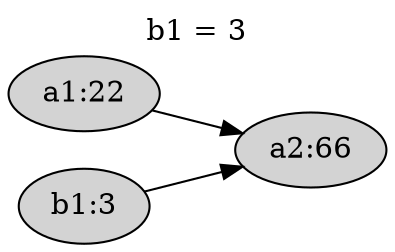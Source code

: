 digraph G {
  rankdir=LR;
  node [shape=ellipse, style=filled];
  bgcolor=transparent;
  label = "b1 = 3"; labelloc = top;

  a1[label="a1:22"];  a2[label="a2:66"]; b1[label="b1:3"];

  a1 -> a2; b1 -> a2;
}